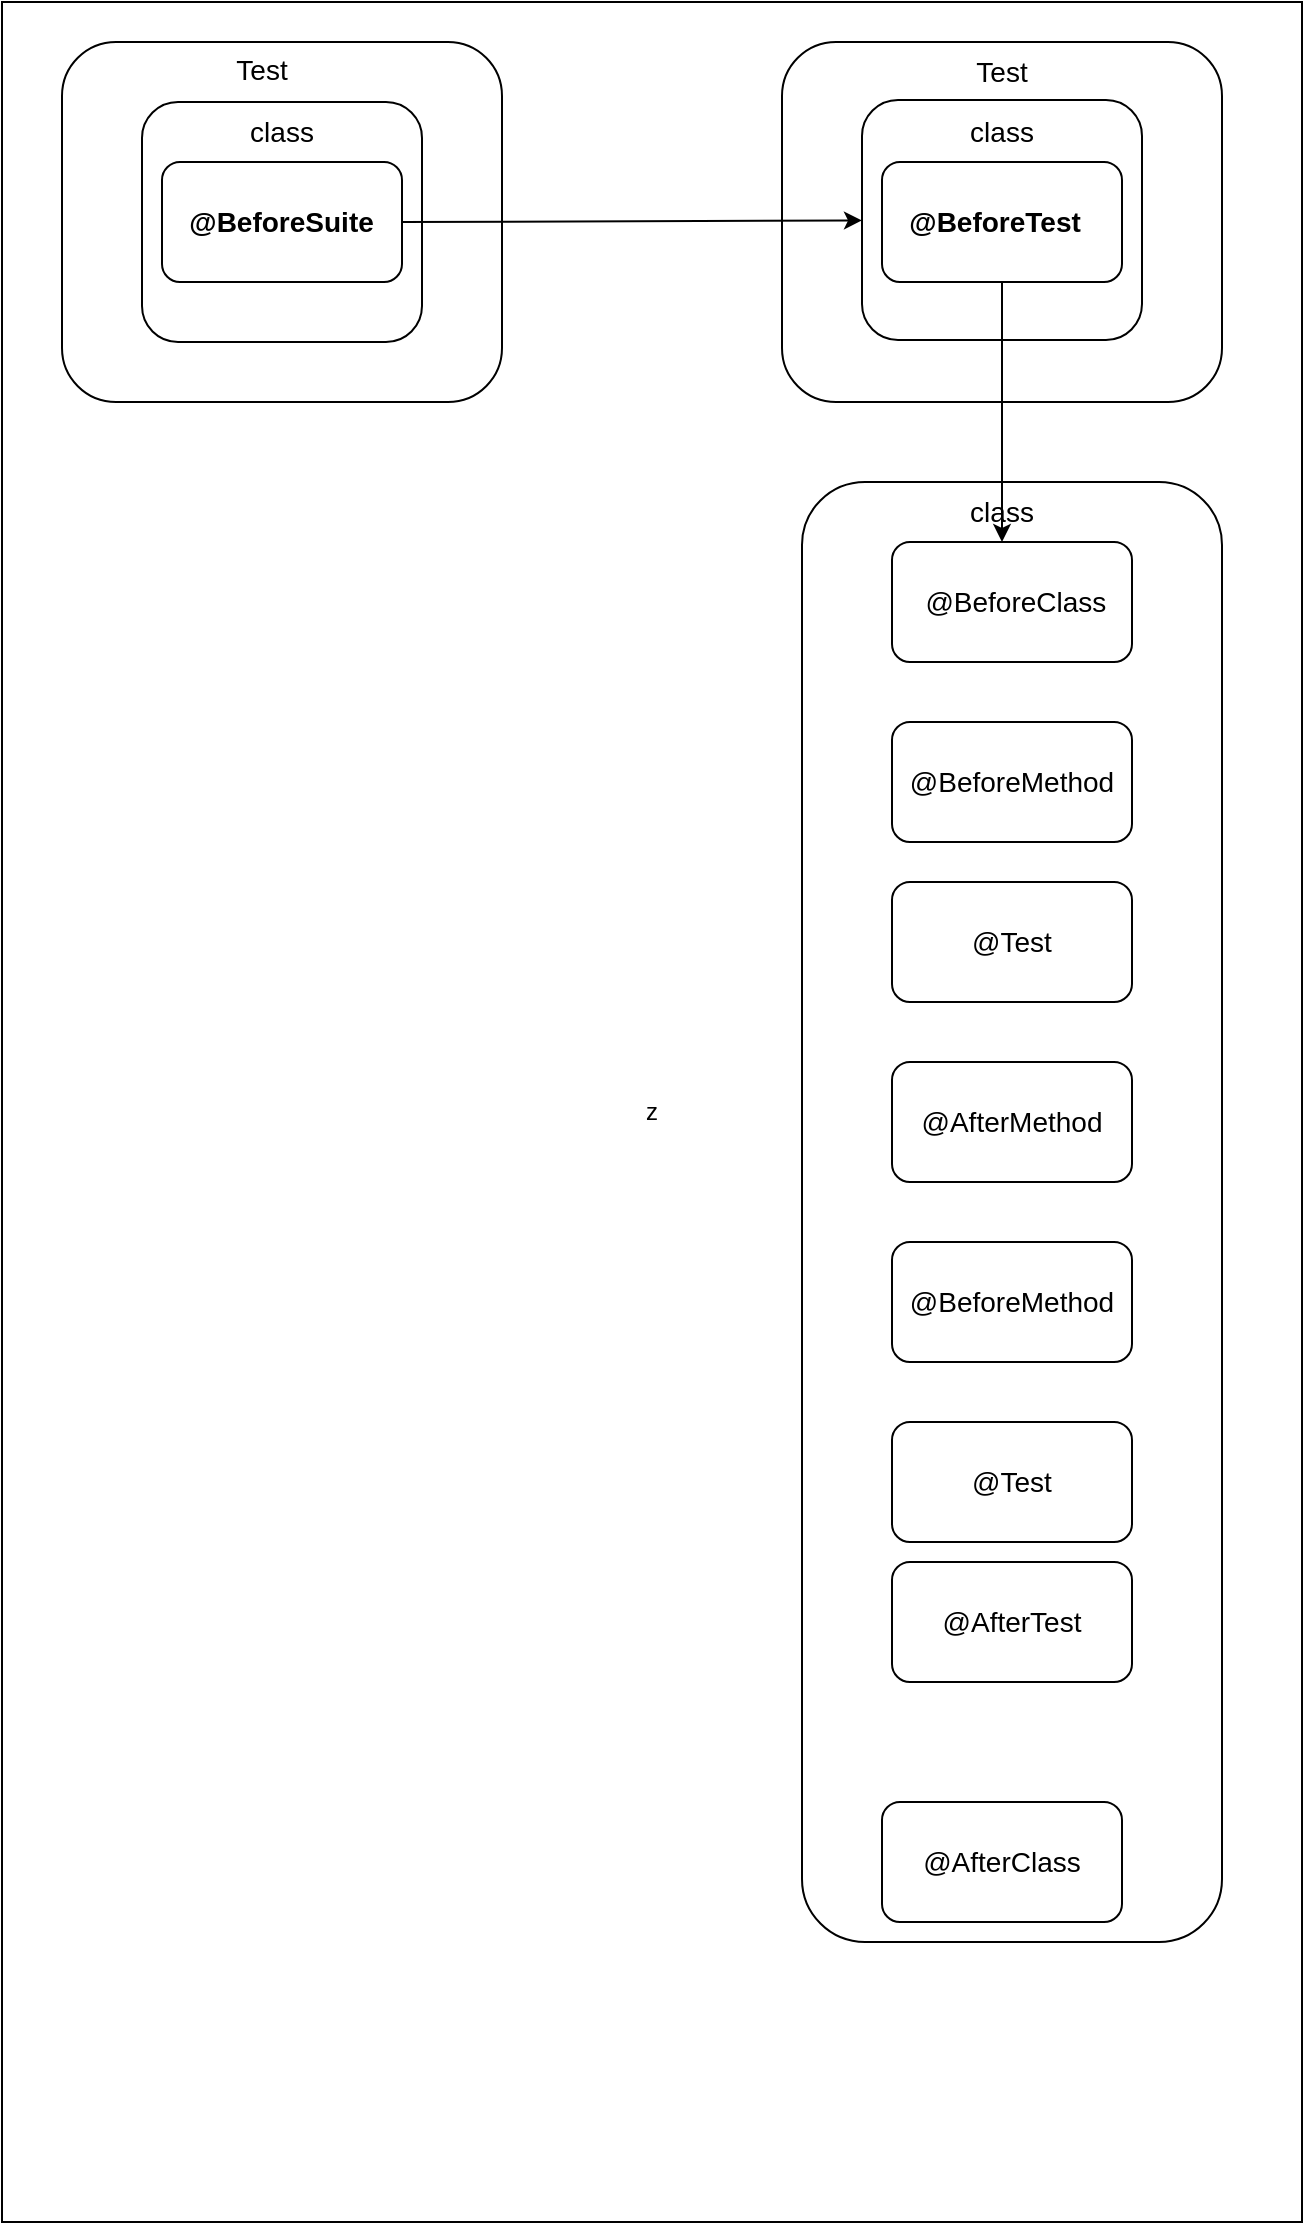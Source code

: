 <mxfile version="15.5.9" type="device"><diagram id="HFtFUpGiRLf5Z-I6gt41" name="Page-1"><mxGraphModel dx="1021" dy="500" grid="1" gridSize="10" guides="1" tooltips="1" connect="1" arrows="1" fold="1" page="1" pageScale="1" pageWidth="827" pageHeight="583" math="0" shadow="0"><root><mxCell id="0"/><mxCell id="1" parent="0"/><mxCell id="j7Js6PnEHaOtvyIi92qA-1" value="z" style="rounded=0;whiteSpace=wrap;html=1;" vertex="1" parent="1"><mxGeometry x="40" y="40" width="650" height="1110" as="geometry"/></mxCell><mxCell id="j7Js6PnEHaOtvyIi92qA-2" value="" style="rounded=1;whiteSpace=wrap;html=1;align=left;" vertex="1" parent="1"><mxGeometry x="70" y="60" width="220" height="180" as="geometry"/></mxCell><mxCell id="j7Js6PnEHaOtvyIi92qA-5" value="&lt;div style=&quot;text-align: justify&quot;&gt;&lt;/div&gt;" style="rounded=1;whiteSpace=wrap;html=1;fontSize=12;align=left;" vertex="1" parent="1"><mxGeometry x="110" y="90" width="140" height="120" as="geometry"/></mxCell><mxCell id="j7Js6PnEHaOtvyIi92qA-6" value="&lt;h2 style=&quot;font-size: 14px&quot;&gt;&amp;nbsp; &amp;nbsp;@BeforeSuite&lt;/h2&gt;" style="rounded=1;whiteSpace=wrap;html=1;fontSize=12;align=left;" vertex="1" parent="1"><mxGeometry x="120" y="120" width="120" height="60" as="geometry"/></mxCell><mxCell id="j7Js6PnEHaOtvyIi92qA-7" value="class" style="text;html=1;strokeColor=none;fillColor=none;align=center;verticalAlign=middle;whiteSpace=wrap;rounded=0;fontSize=14;" vertex="1" parent="1"><mxGeometry x="150" y="90" width="60" height="30" as="geometry"/></mxCell><mxCell id="j7Js6PnEHaOtvyIi92qA-8" value="Test" style="text;html=1;strokeColor=none;fillColor=none;align=center;verticalAlign=middle;whiteSpace=wrap;rounded=0;fontSize=14;" vertex="1" parent="1"><mxGeometry x="140" y="59" width="60" height="30" as="geometry"/></mxCell><mxCell id="j7Js6PnEHaOtvyIi92qA-11" value="" style="rounded=1;whiteSpace=wrap;html=1;align=left;" vertex="1" parent="1"><mxGeometry x="430" y="60" width="220" height="180" as="geometry"/></mxCell><mxCell id="j7Js6PnEHaOtvyIi92qA-12" value="&lt;div style=&quot;text-align: justify&quot;&gt;&lt;/div&gt;" style="rounded=1;whiteSpace=wrap;html=1;fontSize=12;align=left;" vertex="1" parent="1"><mxGeometry x="470" y="89" width="140" height="120" as="geometry"/></mxCell><mxCell id="j7Js6PnEHaOtvyIi92qA-13" value="&lt;h2 style=&quot;font-size: 14px&quot;&gt;&amp;nbsp; &amp;nbsp;@BeforeTest&lt;/h2&gt;" style="rounded=1;whiteSpace=wrap;html=1;fontSize=12;align=left;" vertex="1" parent="1"><mxGeometry x="480" y="120" width="120" height="60" as="geometry"/></mxCell><mxCell id="j7Js6PnEHaOtvyIi92qA-14" value="class" style="text;html=1;strokeColor=none;fillColor=none;align=center;verticalAlign=middle;whiteSpace=wrap;rounded=0;fontSize=14;" vertex="1" parent="1"><mxGeometry x="510" y="90" width="60" height="30" as="geometry"/></mxCell><mxCell id="j7Js6PnEHaOtvyIi92qA-15" value="Test" style="text;html=1;strokeColor=none;fillColor=none;align=center;verticalAlign=middle;whiteSpace=wrap;rounded=0;fontSize=14;" vertex="1" parent="1"><mxGeometry x="510" y="60" width="60" height="30" as="geometry"/></mxCell><mxCell id="j7Js6PnEHaOtvyIi92qA-18" value="" style="rounded=1;whiteSpace=wrap;html=1;fontSize=14;align=left;" vertex="1" parent="1"><mxGeometry x="440" y="280" width="210" height="730" as="geometry"/></mxCell><mxCell id="j7Js6PnEHaOtvyIi92qA-19" value="&amp;nbsp;@BeforeClass" style="rounded=1;whiteSpace=wrap;html=1;fontSize=14;align=center;" vertex="1" parent="1"><mxGeometry x="485" y="310" width="120" height="60" as="geometry"/></mxCell><mxCell id="j7Js6PnEHaOtvyIi92qA-20" value="@BeforeMethod" style="rounded=1;whiteSpace=wrap;html=1;fontSize=14;align=center;" vertex="1" parent="1"><mxGeometry x="485" y="400" width="120" height="60" as="geometry"/></mxCell><mxCell id="j7Js6PnEHaOtvyIi92qA-22" value="@Test" style="rounded=1;whiteSpace=wrap;html=1;fontSize=14;align=center;" vertex="1" parent="1"><mxGeometry x="485" y="480" width="120" height="60" as="geometry"/></mxCell><mxCell id="j7Js6PnEHaOtvyIi92qA-24" value="@BeforeMethod" style="rounded=1;whiteSpace=wrap;html=1;fontSize=14;align=center;" vertex="1" parent="1"><mxGeometry x="485" y="660" width="120" height="60" as="geometry"/></mxCell><mxCell id="j7Js6PnEHaOtvyIi92qA-26" value="@Test" style="rounded=1;whiteSpace=wrap;html=1;fontSize=14;align=center;" vertex="1" parent="1"><mxGeometry x="485" y="750" width="120" height="60" as="geometry"/></mxCell><mxCell id="j7Js6PnEHaOtvyIi92qA-27" value="@AfterTest" style="rounded=1;whiteSpace=wrap;html=1;fontSize=14;align=center;" vertex="1" parent="1"><mxGeometry x="485" y="820" width="120" height="60" as="geometry"/></mxCell><mxCell id="j7Js6PnEHaOtvyIi92qA-28" value="@AfterClass" style="rounded=1;whiteSpace=wrap;html=1;fontSize=14;align=center;" vertex="1" parent="1"><mxGeometry x="480" y="940" width="120" height="60" as="geometry"/></mxCell><mxCell id="j7Js6PnEHaOtvyIi92qA-30" value="@AfterMethod" style="rounded=1;whiteSpace=wrap;html=1;fontSize=14;align=center;" vertex="1" parent="1"><mxGeometry x="485" y="570" width="120" height="60" as="geometry"/></mxCell><mxCell id="j7Js6PnEHaOtvyIi92qA-31" value="class" style="text;html=1;strokeColor=none;fillColor=none;align=center;verticalAlign=middle;whiteSpace=wrap;rounded=0;fontSize=14;" vertex="1" parent="1"><mxGeometry x="510" y="280" width="60" height="30" as="geometry"/></mxCell><mxCell id="j7Js6PnEHaOtvyIi92qA-32" value="" style="endArrow=classic;html=1;rounded=0;fontSize=14;exitX=1;exitY=0.5;exitDx=0;exitDy=0;" edge="1" parent="1" source="j7Js6PnEHaOtvyIi92qA-6" target="j7Js6PnEHaOtvyIi92qA-12"><mxGeometry width="50" height="50" relative="1" as="geometry"><mxPoint x="240" y="170" as="sourcePoint"/><mxPoint x="290" y="120" as="targetPoint"/></mxGeometry></mxCell><mxCell id="j7Js6PnEHaOtvyIi92qA-33" value="" style="endArrow=classic;html=1;rounded=0;fontSize=14;exitX=0.5;exitY=1;exitDx=0;exitDy=0;" edge="1" parent="1" source="j7Js6PnEHaOtvyIi92qA-13"><mxGeometry width="50" height="50" relative="1" as="geometry"><mxPoint x="520" y="220" as="sourcePoint"/><mxPoint x="540" y="310" as="targetPoint"/></mxGeometry></mxCell></root></mxGraphModel></diagram></mxfile>